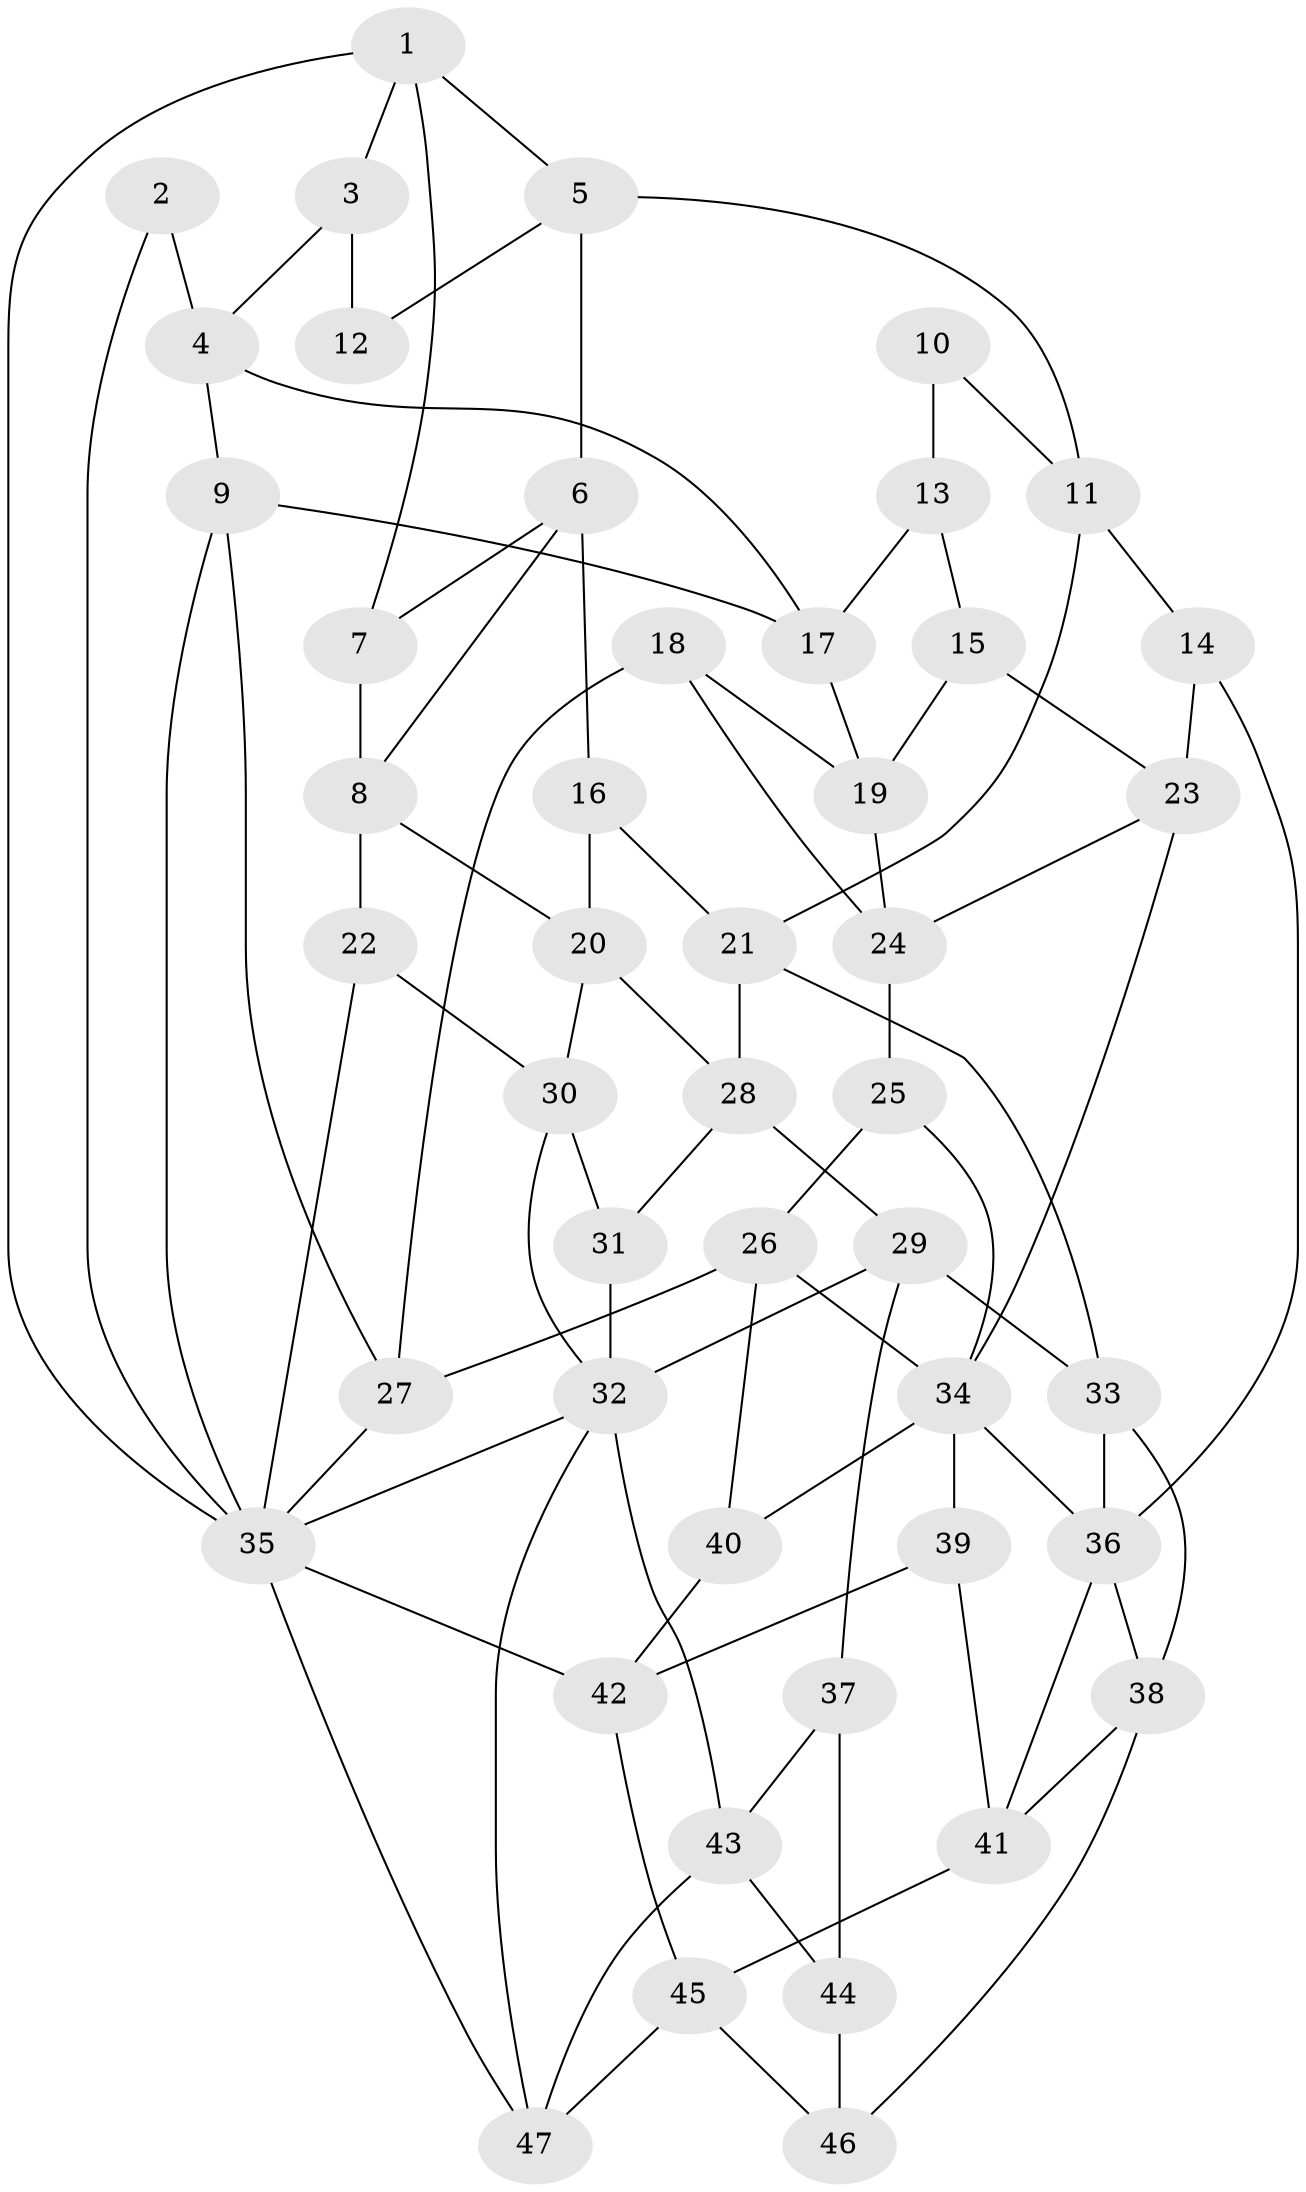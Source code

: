 // original degree distribution, {3: 0.0425531914893617, 5: 0.5531914893617021, 4: 0.19148936170212766, 6: 0.2127659574468085}
// Generated by graph-tools (version 1.1) at 2025/27/03/09/25 03:27:05]
// undirected, 47 vertices, 88 edges
graph export_dot {
graph [start="1"]
  node [color=gray90,style=filled];
  1;
  2;
  3;
  4;
  5;
  6;
  7;
  8;
  9;
  10;
  11;
  12;
  13;
  14;
  15;
  16;
  17;
  18;
  19;
  20;
  21;
  22;
  23;
  24;
  25;
  26;
  27;
  28;
  29;
  30;
  31;
  32;
  33;
  34;
  35;
  36;
  37;
  38;
  39;
  40;
  41;
  42;
  43;
  44;
  45;
  46;
  47;
  1 -- 3 [weight=1.0];
  1 -- 5 [weight=1.0];
  1 -- 7 [weight=2.0];
  1 -- 35 [weight=2.0];
  2 -- 4 [weight=1.0];
  2 -- 35 [weight=1.0];
  3 -- 4 [weight=1.0];
  3 -- 12 [weight=2.0];
  4 -- 9 [weight=1.0];
  4 -- 17 [weight=1.0];
  5 -- 6 [weight=1.0];
  5 -- 11 [weight=1.0];
  5 -- 12 [weight=1.0];
  6 -- 7 [weight=1.0];
  6 -- 8 [weight=1.0];
  6 -- 16 [weight=1.0];
  7 -- 8 [weight=1.0];
  8 -- 20 [weight=1.0];
  8 -- 22 [weight=1.0];
  9 -- 17 [weight=1.0];
  9 -- 27 [weight=1.0];
  9 -- 35 [weight=1.0];
  10 -- 11 [weight=1.0];
  10 -- 13 [weight=2.0];
  11 -- 14 [weight=1.0];
  11 -- 21 [weight=1.0];
  13 -- 15 [weight=1.0];
  13 -- 17 [weight=1.0];
  14 -- 23 [weight=1.0];
  14 -- 36 [weight=1.0];
  15 -- 19 [weight=1.0];
  15 -- 23 [weight=1.0];
  16 -- 20 [weight=1.0];
  16 -- 21 [weight=1.0];
  17 -- 19 [weight=1.0];
  18 -- 19 [weight=1.0];
  18 -- 24 [weight=1.0];
  18 -- 27 [weight=1.0];
  19 -- 24 [weight=1.0];
  20 -- 28 [weight=1.0];
  20 -- 30 [weight=1.0];
  21 -- 28 [weight=1.0];
  21 -- 33 [weight=1.0];
  22 -- 30 [weight=1.0];
  22 -- 35 [weight=1.0];
  23 -- 24 [weight=1.0];
  23 -- 34 [weight=1.0];
  24 -- 25 [weight=1.0];
  25 -- 26 [weight=1.0];
  25 -- 34 [weight=1.0];
  26 -- 27 [weight=1.0];
  26 -- 34 [weight=1.0];
  26 -- 40 [weight=1.0];
  27 -- 35 [weight=1.0];
  28 -- 29 [weight=1.0];
  28 -- 31 [weight=1.0];
  29 -- 32 [weight=1.0];
  29 -- 33 [weight=1.0];
  29 -- 37 [weight=1.0];
  30 -- 31 [weight=1.0];
  30 -- 32 [weight=1.0];
  31 -- 32 [weight=1.0];
  32 -- 35 [weight=1.0];
  32 -- 43 [weight=1.0];
  32 -- 47 [weight=1.0];
  33 -- 36 [weight=2.0];
  33 -- 38 [weight=1.0];
  34 -- 36 [weight=1.0];
  34 -- 39 [weight=1.0];
  34 -- 40 [weight=1.0];
  35 -- 42 [weight=1.0];
  35 -- 47 [weight=1.0];
  36 -- 38 [weight=1.0];
  36 -- 41 [weight=1.0];
  37 -- 43 [weight=1.0];
  37 -- 44 [weight=1.0];
  38 -- 41 [weight=1.0];
  38 -- 46 [weight=1.0];
  39 -- 41 [weight=1.0];
  39 -- 42 [weight=1.0];
  40 -- 42 [weight=1.0];
  41 -- 45 [weight=1.0];
  42 -- 45 [weight=1.0];
  43 -- 44 [weight=1.0];
  43 -- 47 [weight=1.0];
  44 -- 46 [weight=2.0];
  45 -- 46 [weight=1.0];
  45 -- 47 [weight=1.0];
}
